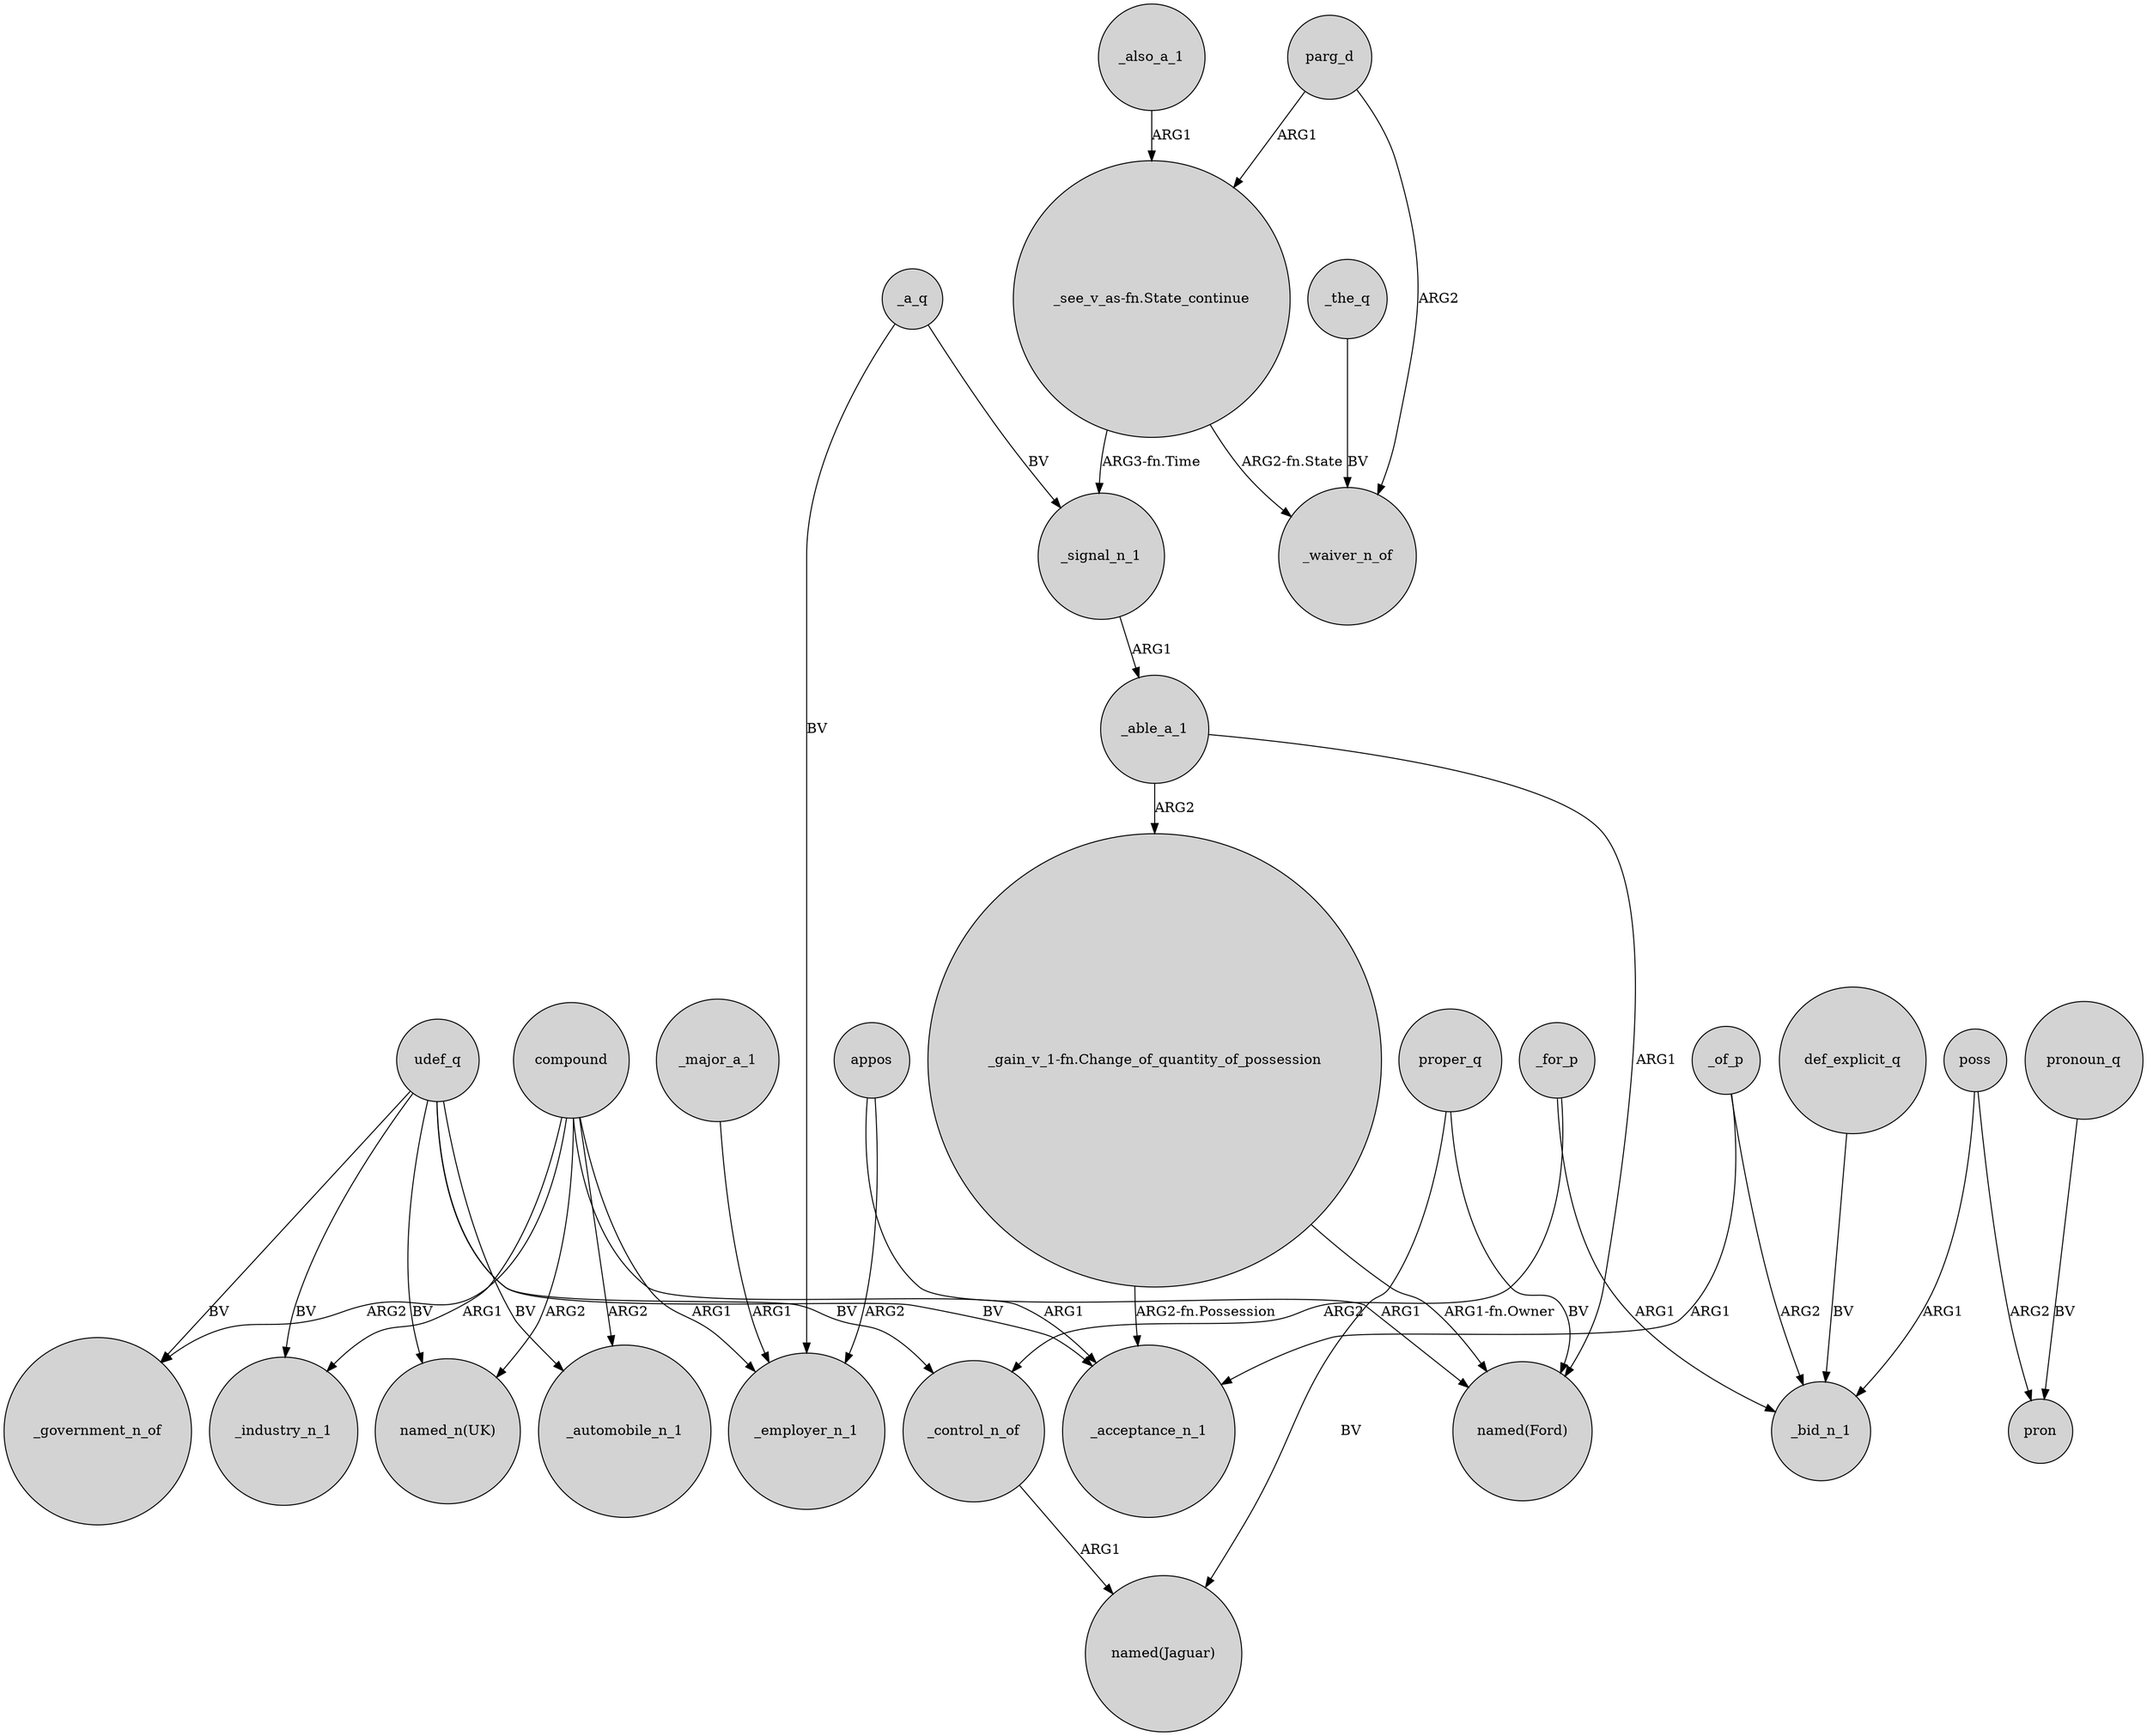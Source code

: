 digraph {
	node [shape=circle style=filled]
	udef_q -> _control_n_of [label=BV]
	compound -> _government_n_of [label=ARG2]
	udef_q -> _government_n_of [label=BV]
	poss -> _bid_n_1 [label=ARG1]
	"_see_v_as-fn.State_continue" -> _waiver_n_of [label="ARG2-fn.State"]
	proper_q -> "named(Ford)" [label=BV]
	_control_n_of -> "named(Jaguar)" [label=ARG1]
	_of_p -> _bid_n_1 [label=ARG2]
	_the_q -> _waiver_n_of [label=BV]
	"_gain_v_1-fn.Change_of_quantity_of_possession" -> _acceptance_n_1 [label="ARG2-fn.Possession"]
	udef_q -> _acceptance_n_1 [label=BV]
	"_gain_v_1-fn.Change_of_quantity_of_possession" -> "named(Ford)" [label="ARG1-fn.Owner"]
	_able_a_1 -> "named(Ford)" [label=ARG1]
	udef_q -> _automobile_n_1 [label=BV]
	compound -> _industry_n_1 [label=ARG1]
	"_see_v_as-fn.State_continue" -> _signal_n_1 [label="ARG3-fn.Time"]
	pronoun_q -> pron [label=BV]
	_for_p -> _control_n_of [label=ARG2]
	def_explicit_q -> _bid_n_1 [label=BV]
	poss -> pron [label=ARG2]
	_of_p -> _acceptance_n_1 [label=ARG1]
	compound -> _employer_n_1 [label=ARG1]
	_able_a_1 -> "_gain_v_1-fn.Change_of_quantity_of_possession" [label=ARG2]
	_a_q -> _employer_n_1 [label=BV]
	udef_q -> "named_n(UK)" [label=BV]
	compound -> "named_n(UK)" [label=ARG2]
	parg_d -> _waiver_n_of [label=ARG2]
	_major_a_1 -> _employer_n_1 [label=ARG1]
	proper_q -> "named(Jaguar)" [label=BV]
	appos -> "named(Ford)" [label=ARG1]
	udef_q -> _industry_n_1 [label=BV]
	parg_d -> "_see_v_as-fn.State_continue" [label=ARG1]
	_signal_n_1 -> _able_a_1 [label=ARG1]
	_a_q -> _signal_n_1 [label=BV]
	compound -> _automobile_n_1 [label=ARG2]
	compound -> _acceptance_n_1 [label=ARG1]
	appos -> _employer_n_1 [label=ARG2]
	_also_a_1 -> "_see_v_as-fn.State_continue" [label=ARG1]
	_for_p -> _bid_n_1 [label=ARG1]
}
